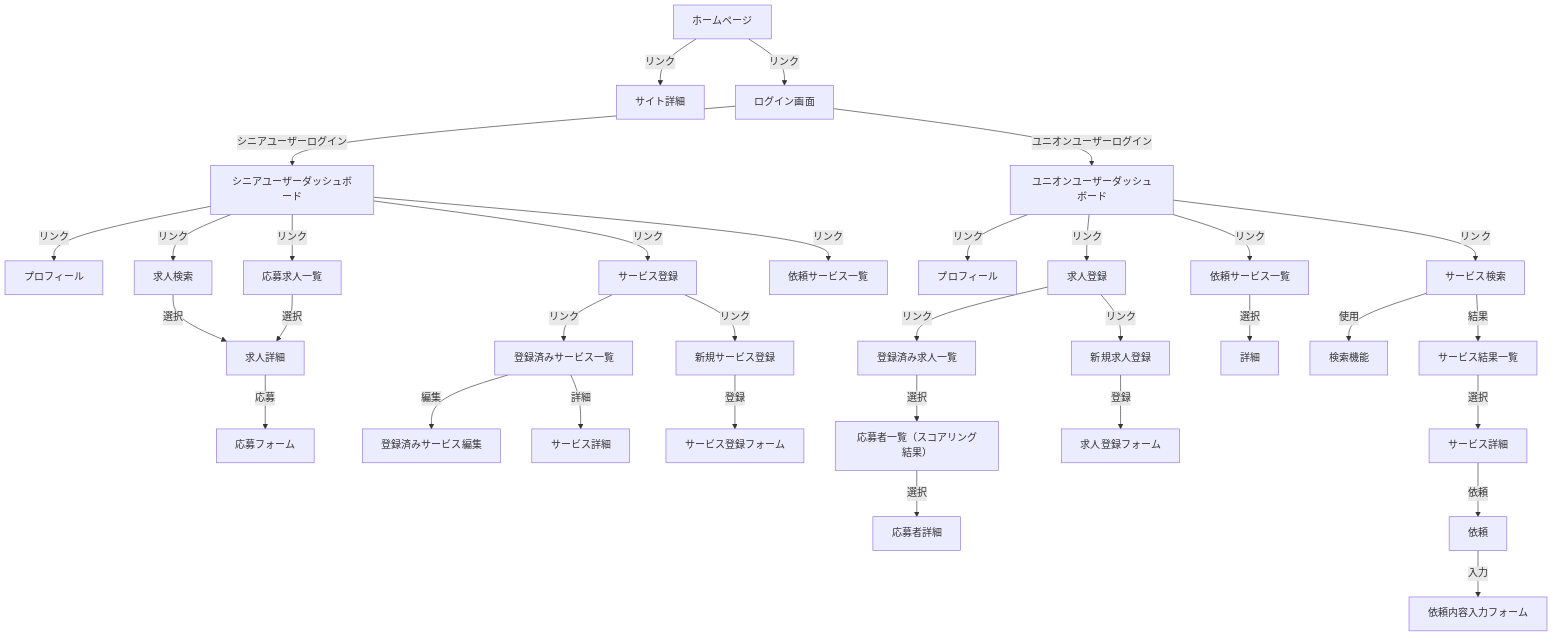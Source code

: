 graph TD
    A["ホームページ"]
    B["サイト詳細"]
    C["ログイン画面"]
    D["シニアユーザーダッシュボード"]
    E["ユニオンユーザーダッシュボード"]
    
    %% シニアユーザー関連
    F["プロフィール"]
    G["求人検索"]
    H["求人詳細"]
    I["応募フォーム"]
    J["応募求人一覧"]
    K["サービス登録"]
    L["登録済みサービス一覧"]
    M["登録済みサービス編集"]
    N["サービス詳細"]
    O["新規サービス登録"]
    P["サービス登録フォーム"]
    Q["依頼サービス一覧"]
    
    %% ユニオンユーザー関連
    R["プロフィール"]
    S["求人登録"]
    T["登録済み求人一覧"]
    U["応募者一覧（スコアリング結果）"]
    V["応募者詳細"]
    W["新規求人登録"]
    X["求人登録フォーム"]
    Y["依頼サービス一覧"]
    Z["詳細"]
    AA["サービス検索"]
    AB["検索機能"]
    AC["サービス結果一覧"]
    AD["サービス詳細"]
    AE["依頼"]
    AF["依頼内容入力フォーム"]

    A -->|リンク| B
    A -->|リンク| C
    C -->|シニアユーザーログイン| D
    C -->|ユニオンユーザーログイン| E
    
    %% シニアユーザーダッシュボードからの遷移
    D -->|リンク| F
    D -->|リンク| G
    D -->|リンク| J
    D -->|リンク| K
    D -->|リンク| Q
    
    G -->|選択| H
    H -->|応募| I
    J -->|選択| H
    
    K -->|リンク| L
    K -->|リンク| O
    L -->|編集| M
    L -->|詳細| N
    O -->|登録| P
    
    %% ユニオンユーザーダッシュボードからの遷移
    E -->|リンク| R
    E -->|リンク| S
    E -->|リンク| Y
    E -->|リンク| AA
    
    S -->|リンク| T
    S -->|リンク| W
    T -->|選択| U
    U -->|選択| V
    W -->|登録| X
    
    Y -->|選択| Z
    
    AA -->|使用| AB
    AA -->|結果| AC
    AC -->|選択| AD
    AD -->|依頼| AE
    AE -->|入力| AF